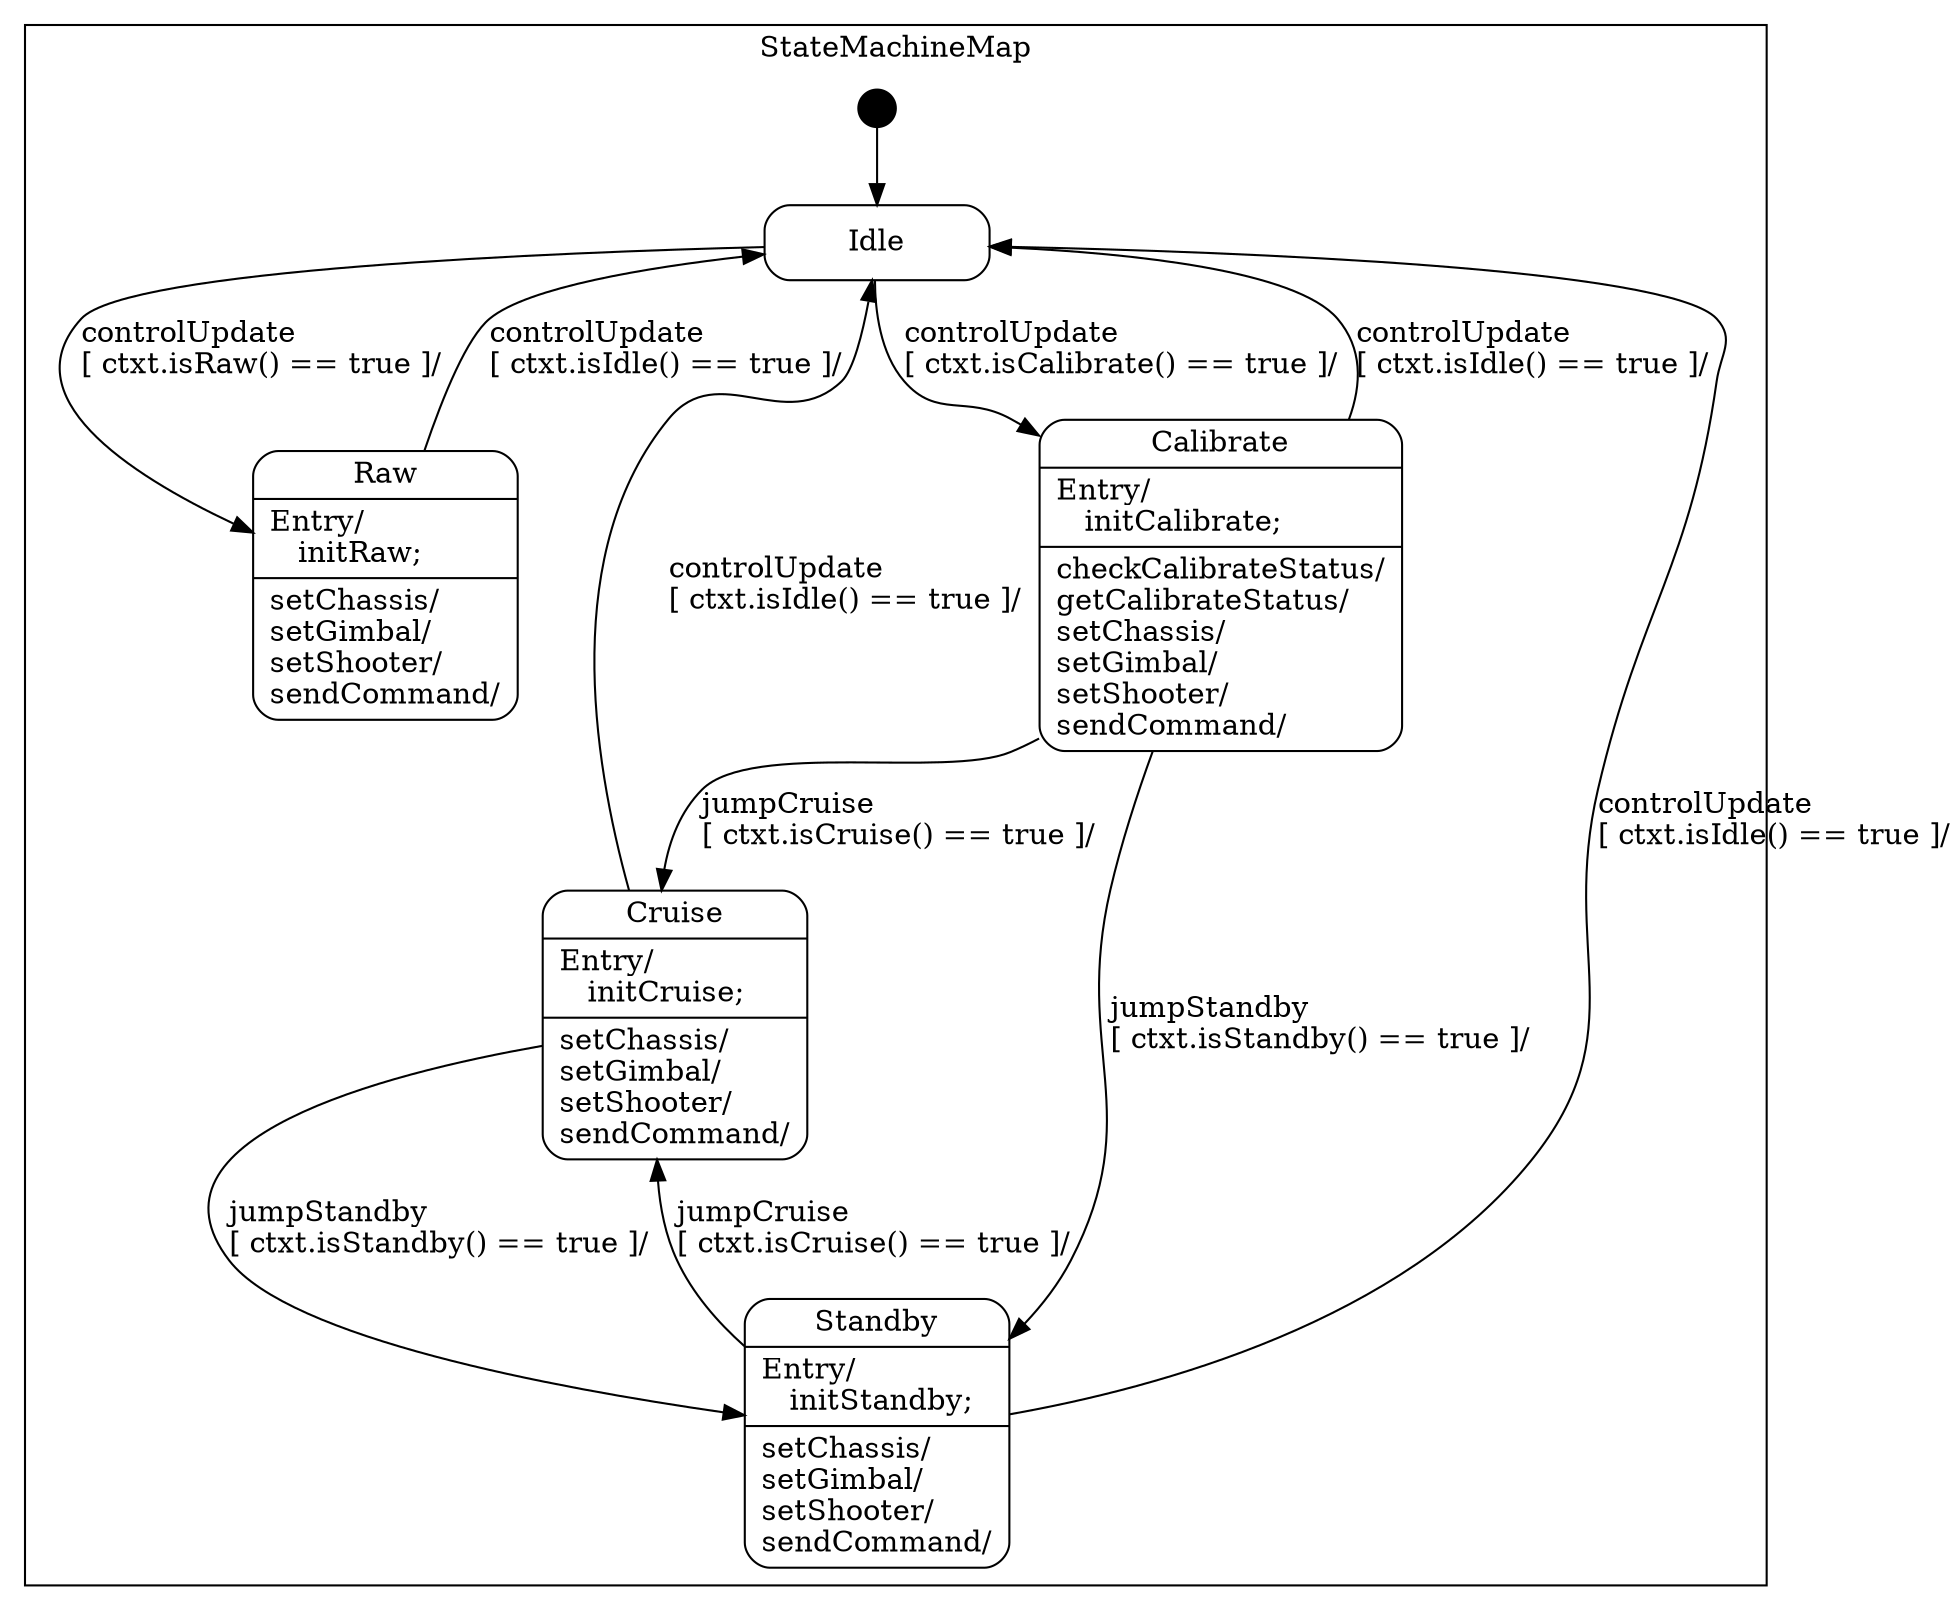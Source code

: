 digraph StateMachine {

    node
        [shape=Mrecord width=1.5];

    subgraph cluster_StateMachineMap {

        label="StateMachineMap";

        //
        // States (Nodes)
        //

        "StateMachineMap::Idle"
            [label="{Idle}"];

        "StateMachineMap::Raw"
            [label="{Raw|Entry/\l&nbsp;&nbsp;&nbsp;initRaw;\l|setChassis/\lsetGimbal/\lsetShooter/\lsendCommand/\l}"];

        "StateMachineMap::Calibrate"
            [label="{Calibrate|Entry/\l&nbsp;&nbsp;&nbsp;initCalibrate;\l|checkCalibrateStatus/\lgetCalibrateStatus/\lsetChassis/\lsetGimbal/\lsetShooter/\lsendCommand/\l}"];

        "StateMachineMap::Standby"
            [label="{Standby|Entry/\l&nbsp;&nbsp;&nbsp;initStandby;\l|setChassis/\lsetGimbal/\lsetShooter/\lsendCommand/\l}"];

        "StateMachineMap::Cruise"
            [label="{Cruise|Entry/\l&nbsp;&nbsp;&nbsp;initCruise;\l|setChassis/\lsetGimbal/\lsetShooter/\lsendCommand/\l}"];

        "%start"
            [label="" shape=circle style=filled fillcolor=black width=0.25];

        //
        // Transitions (Edges)
        //

        "StateMachineMap::Idle" -> "StateMachineMap::Calibrate"
            [label="controlUpdate\l\[ ctxt.isCalibrate() == true \]/\l"];

        "StateMachineMap::Idle" -> "StateMachineMap::Raw"
            [label="controlUpdate\l\[ ctxt.isRaw() == true \]/\l"];

        "StateMachineMap::Raw" -> "StateMachineMap::Idle"
            [label="controlUpdate\l\[ ctxt.isIdle() == true \]/\l"];

        "StateMachineMap::Calibrate" -> "StateMachineMap::Standby"
            [label="jumpStandby\l\[ ctxt.isStandby() == true \]/\l"];

        "StateMachineMap::Calibrate" -> "StateMachineMap::Cruise"
            [label="jumpCruise\l\[ ctxt.isCruise() == true \]/\l"];

        "StateMachineMap::Calibrate" -> "StateMachineMap::Idle"
            [label="controlUpdate\l\[ ctxt.isIdle() == true \]/\l"];

        "StateMachineMap::Standby" -> "StateMachineMap::Cruise"
            [label="jumpCruise\l\[ ctxt.isCruise() == true \]/\l"];

        "StateMachineMap::Standby" -> "StateMachineMap::Idle"
            [label="controlUpdate\l\[ ctxt.isIdle() == true \]/\l"];

        "StateMachineMap::Cruise" -> "StateMachineMap::Standby"
            [label="jumpStandby\l\[ ctxt.isStandby() == true \]/\l"];

        "StateMachineMap::Cruise" -> "StateMachineMap::Idle"
            [label="controlUpdate\l\[ ctxt.isIdle() == true \]/\l"];

        "%start" -> "StateMachineMap::Idle"
    }

}
